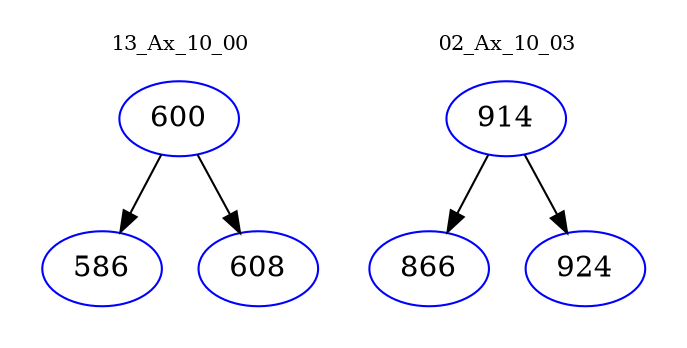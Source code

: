 digraph{
subgraph cluster_0 {
color = white
label = "13_Ax_10_00";
fontsize=10;
T0_600 [label="600", color="blue"]
T0_600 -> T0_586 [color="black"]
T0_586 [label="586", color="blue"]
T0_600 -> T0_608 [color="black"]
T0_608 [label="608", color="blue"]
}
subgraph cluster_1 {
color = white
label = "02_Ax_10_03";
fontsize=10;
T1_914 [label="914", color="blue"]
T1_914 -> T1_866 [color="black"]
T1_866 [label="866", color="blue"]
T1_914 -> T1_924 [color="black"]
T1_924 [label="924", color="blue"]
}
}
